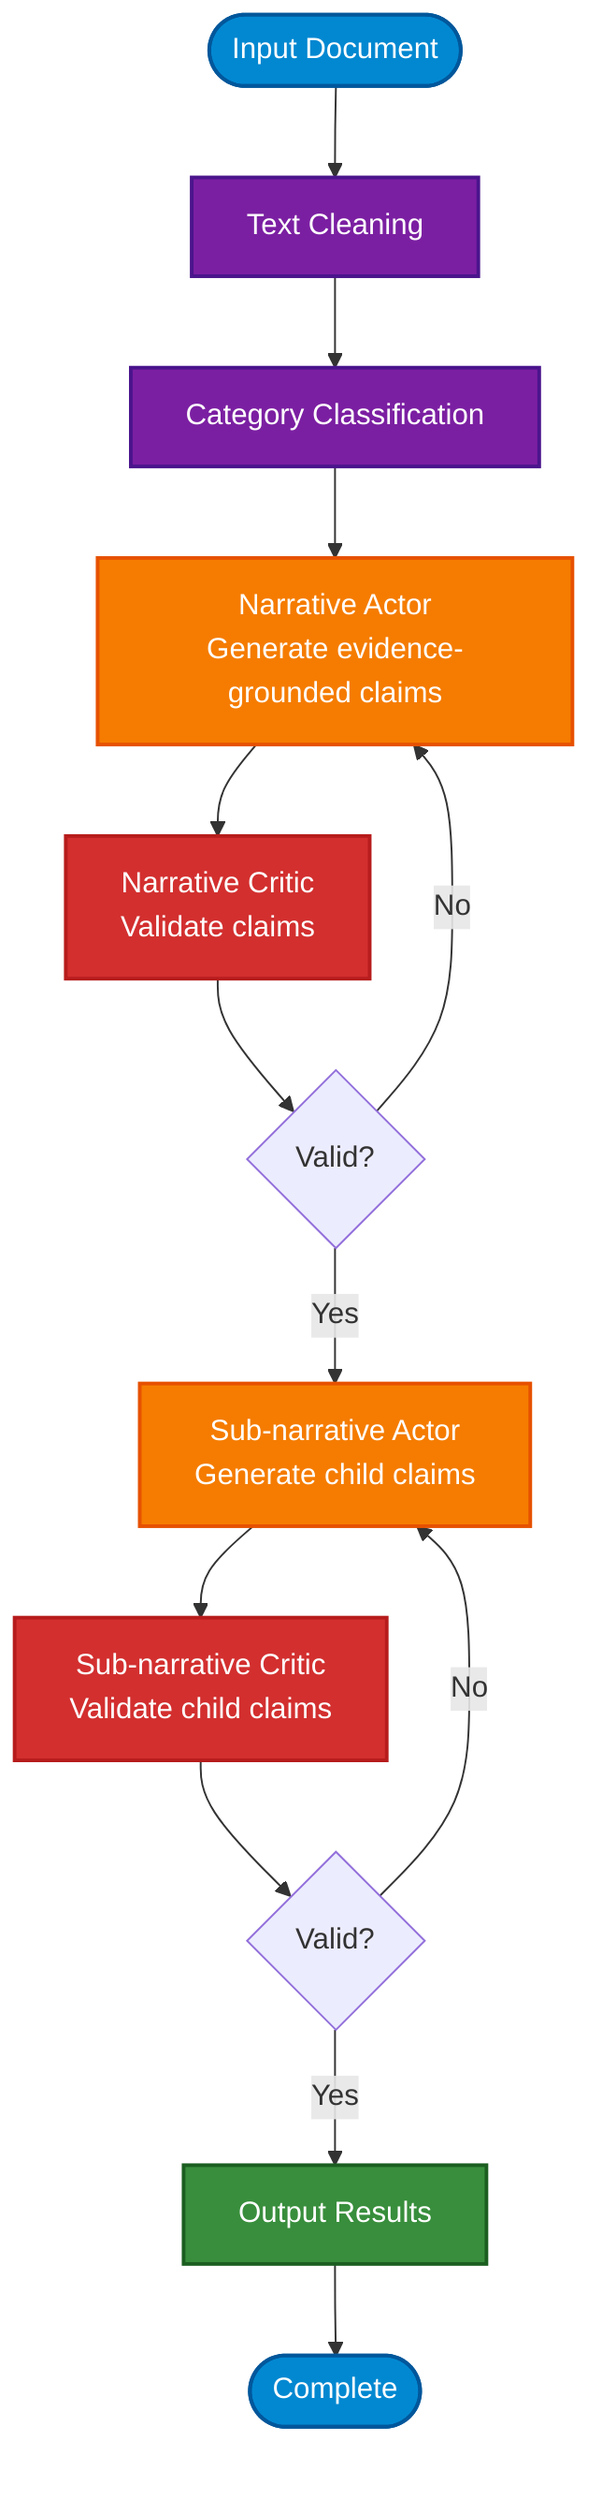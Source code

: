 graph TD
    Start([Input Document]) --> Clean[Text Cleaning]
    Clean --> Category[Category Classification]
    
    Category --> Actor[Narrative Actor<br/>Generate evidence-grounded claims]
    
    Actor --> Critic[Narrative Critic<br/>Validate claims]
    
    Critic --> Valid{Valid?}
    Valid -->|No| Actor
    Valid -->|Yes| SubActor[Sub-narrative Actor<br/>Generate child claims]
    
    SubActor --> SubCritic[Sub-narrative Critic<br/>Validate child claims]
    
    SubCritic --> SubValid{Valid?}
    SubValid -->|No| SubActor
    SubValid -->|Yes| Final[Output Results]
    
    Final --> End([Complete])
    
    style Start fill:#0288d1,stroke:#01579b,stroke-width:2px,color:#fff
    style End fill:#0288d1,stroke:#01579b,stroke-width:2px,color:#fff
    style Actor fill:#f57c00,stroke:#e65100,stroke-width:2px,color:#fff
    style Critic fill:#d32f2f,stroke:#b71c1c,stroke-width:2px,color:#fff
    style SubActor fill:#f57c00,stroke:#e65100,stroke-width:2px,color:#fff
    style SubCritic fill:#d32f2f,stroke:#b71c1c,stroke-width:2px,color:#fff
    style Final fill:#388e3c,stroke:#1b5e20,stroke-width:2px,color:#fff
    style Category fill:#7b1fa2,stroke:#4a148c,stroke-width:2px,color:#fff
    style Clean fill:#7b1fa2,stroke:#4a148c,stroke-width:2px,color:#fff